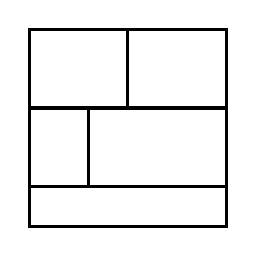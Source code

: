 \begin{tikzpicture}[very thick, scale=.5]
    \draw (0,3) rectangle (5/2,5);
    \draw (5/2,3) rectangle (5,5);
    \draw (0,1) rectangle (3/2,3);
    \draw (3/2,1) rectangle (5,3);
    \draw (0,0) rectangle (5,1);
\end{tikzpicture}
